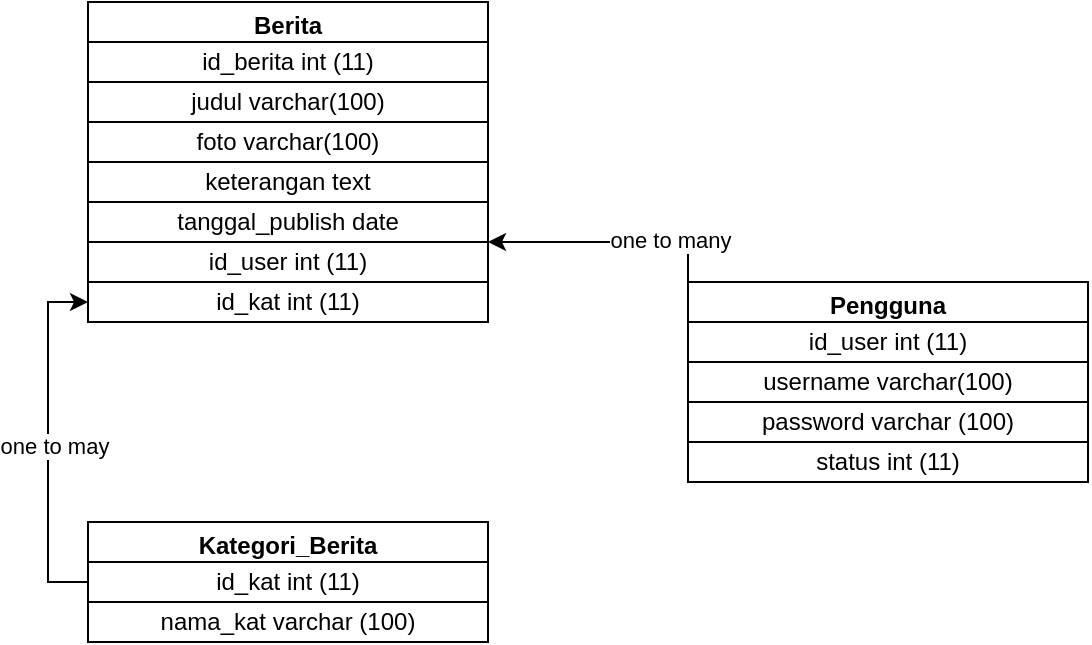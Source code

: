 <mxfile version="26.2.14">
  <diagram name="Page-1" id="m9COXaiZceuPEQRzJH46">
    <mxGraphModel dx="946" dy="563" grid="1" gridSize="10" guides="1" tooltips="1" connect="1" arrows="1" fold="1" page="1" pageScale="1" pageWidth="850" pageHeight="1100" math="0" shadow="0">
      <root>
        <mxCell id="0" />
        <mxCell id="1" parent="0" />
        <mxCell id="La4OISsV9GWiQgrAZ2WT-21" value="" style="group" vertex="1" connectable="0" parent="1">
          <mxGeometry x="170" y="90" width="500" height="320" as="geometry" />
        </mxCell>
        <mxCell id="La4OISsV9GWiQgrAZ2WT-1" value="Berita" style="swimlane;whiteSpace=wrap;html=1;" vertex="1" parent="La4OISsV9GWiQgrAZ2WT-21">
          <mxGeometry width="200" height="160" as="geometry" />
        </mxCell>
        <mxCell id="La4OISsV9GWiQgrAZ2WT-8" value="id_berita int (11)" style="rounded=0;whiteSpace=wrap;html=1;" vertex="1" parent="La4OISsV9GWiQgrAZ2WT-1">
          <mxGeometry y="20" width="200" height="20" as="geometry" />
        </mxCell>
        <mxCell id="La4OISsV9GWiQgrAZ2WT-9" value="judul varchar(100)" style="rounded=0;whiteSpace=wrap;html=1;" vertex="1" parent="La4OISsV9GWiQgrAZ2WT-1">
          <mxGeometry y="40" width="200" height="20" as="geometry" />
        </mxCell>
        <mxCell id="La4OISsV9GWiQgrAZ2WT-10" value="foto varchar(100)" style="rounded=0;whiteSpace=wrap;html=1;" vertex="1" parent="La4OISsV9GWiQgrAZ2WT-1">
          <mxGeometry y="60" width="200" height="20" as="geometry" />
        </mxCell>
        <mxCell id="La4OISsV9GWiQgrAZ2WT-11" value="keterangan text" style="rounded=0;whiteSpace=wrap;html=1;" vertex="1" parent="La4OISsV9GWiQgrAZ2WT-1">
          <mxGeometry y="80" width="200" height="20" as="geometry" />
        </mxCell>
        <mxCell id="La4OISsV9GWiQgrAZ2WT-12" value="tanggal_publish date" style="rounded=0;whiteSpace=wrap;html=1;" vertex="1" parent="La4OISsV9GWiQgrAZ2WT-1">
          <mxGeometry y="100" width="200" height="20" as="geometry" />
        </mxCell>
        <mxCell id="La4OISsV9GWiQgrAZ2WT-13" value="id_user int (11)" style="rounded=0;whiteSpace=wrap;html=1;" vertex="1" parent="La4OISsV9GWiQgrAZ2WT-1">
          <mxGeometry y="120" width="200" height="20" as="geometry" />
        </mxCell>
        <mxCell id="La4OISsV9GWiQgrAZ2WT-16" value="id_kat int (11)" style="rounded=0;whiteSpace=wrap;html=1;" vertex="1" parent="La4OISsV9GWiQgrAZ2WT-1">
          <mxGeometry y="140" width="200" height="20" as="geometry" />
        </mxCell>
        <mxCell id="La4OISsV9GWiQgrAZ2WT-2" value="Pengguna" style="swimlane;whiteSpace=wrap;html=1;" vertex="1" parent="La4OISsV9GWiQgrAZ2WT-21">
          <mxGeometry x="300" y="140" width="200" height="100" as="geometry" />
        </mxCell>
        <mxCell id="La4OISsV9GWiQgrAZ2WT-4" value="id_user int (11)" style="rounded=0;whiteSpace=wrap;html=1;" vertex="1" parent="La4OISsV9GWiQgrAZ2WT-2">
          <mxGeometry y="20" width="200" height="20" as="geometry" />
        </mxCell>
        <mxCell id="La4OISsV9GWiQgrAZ2WT-5" value="username varchar(100)" style="rounded=0;whiteSpace=wrap;html=1;" vertex="1" parent="La4OISsV9GWiQgrAZ2WT-2">
          <mxGeometry y="40" width="200" height="20" as="geometry" />
        </mxCell>
        <mxCell id="La4OISsV9GWiQgrAZ2WT-6" value="password varchar (100)" style="rounded=0;whiteSpace=wrap;html=1;" vertex="1" parent="La4OISsV9GWiQgrAZ2WT-2">
          <mxGeometry y="60" width="200" height="20" as="geometry" />
        </mxCell>
        <mxCell id="La4OISsV9GWiQgrAZ2WT-7" value="status int (11)" style="rounded=0;whiteSpace=wrap;html=1;" vertex="1" parent="La4OISsV9GWiQgrAZ2WT-2">
          <mxGeometry y="80" width="200" height="20" as="geometry" />
        </mxCell>
        <mxCell id="La4OISsV9GWiQgrAZ2WT-18" style="edgeStyle=orthogonalEdgeStyle;rounded=0;orthogonalLoop=1;jettySize=auto;html=1;exitX=0;exitY=0.5;exitDx=0;exitDy=0;entryX=0;entryY=0.5;entryDx=0;entryDy=0;" edge="1" parent="La4OISsV9GWiQgrAZ2WT-21" source="La4OISsV9GWiQgrAZ2WT-3" target="La4OISsV9GWiQgrAZ2WT-16">
          <mxGeometry relative="1" as="geometry" />
        </mxCell>
        <mxCell id="La4OISsV9GWiQgrAZ2WT-19" value="one to may" style="edgeLabel;html=1;align=center;verticalAlign=middle;resizable=0;points=[];" vertex="1" connectable="0" parent="La4OISsV9GWiQgrAZ2WT-18">
          <mxGeometry x="-0.022" y="-3" relative="1" as="geometry">
            <mxPoint as="offset" />
          </mxGeometry>
        </mxCell>
        <mxCell id="La4OISsV9GWiQgrAZ2WT-3" value="Kategori_Berita" style="swimlane;whiteSpace=wrap;html=1;" vertex="1" parent="La4OISsV9GWiQgrAZ2WT-21">
          <mxGeometry y="260" width="200" height="60" as="geometry" />
        </mxCell>
        <mxCell id="La4OISsV9GWiQgrAZ2WT-14" value="id_kat int (11)" style="rounded=0;whiteSpace=wrap;html=1;" vertex="1" parent="La4OISsV9GWiQgrAZ2WT-3">
          <mxGeometry y="20" width="200" height="20" as="geometry" />
        </mxCell>
        <mxCell id="La4OISsV9GWiQgrAZ2WT-15" value="nama_kat varchar (100)" style="rounded=0;whiteSpace=wrap;html=1;" vertex="1" parent="La4OISsV9GWiQgrAZ2WT-3">
          <mxGeometry y="40" width="200" height="20" as="geometry" />
        </mxCell>
        <mxCell id="La4OISsV9GWiQgrAZ2WT-17" style="edgeStyle=orthogonalEdgeStyle;rounded=0;orthogonalLoop=1;jettySize=auto;html=1;exitX=0;exitY=0;exitDx=0;exitDy=0;entryX=1;entryY=0.75;entryDx=0;entryDy=0;" edge="1" parent="La4OISsV9GWiQgrAZ2WT-21" source="La4OISsV9GWiQgrAZ2WT-6" target="La4OISsV9GWiQgrAZ2WT-1">
          <mxGeometry relative="1" as="geometry" />
        </mxCell>
        <mxCell id="La4OISsV9GWiQgrAZ2WT-20" value="one to many" style="edgeLabel;html=1;align=center;verticalAlign=middle;resizable=0;points=[];" vertex="1" connectable="0" parent="La4OISsV9GWiQgrAZ2WT-17">
          <mxGeometry x="-0.011" y="-1" relative="1" as="geometry">
            <mxPoint as="offset" />
          </mxGeometry>
        </mxCell>
      </root>
    </mxGraphModel>
  </diagram>
</mxfile>
